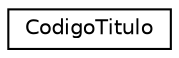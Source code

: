 digraph "Graphical Class Hierarchy"
{
 // LATEX_PDF_SIZE
  edge [fontname="Helvetica",fontsize="10",labelfontname="Helvetica",labelfontsize="10"];
  node [fontname="Helvetica",fontsize="10",shape=record];
  rankdir="LR";
  Node0 [label="CodigoTitulo",height=0.2,width=0.4,color="black", fillcolor="white", style="filled",URL="$classCodigoTitulo.html",tooltip="Classe CodigoTitulo."];
}
